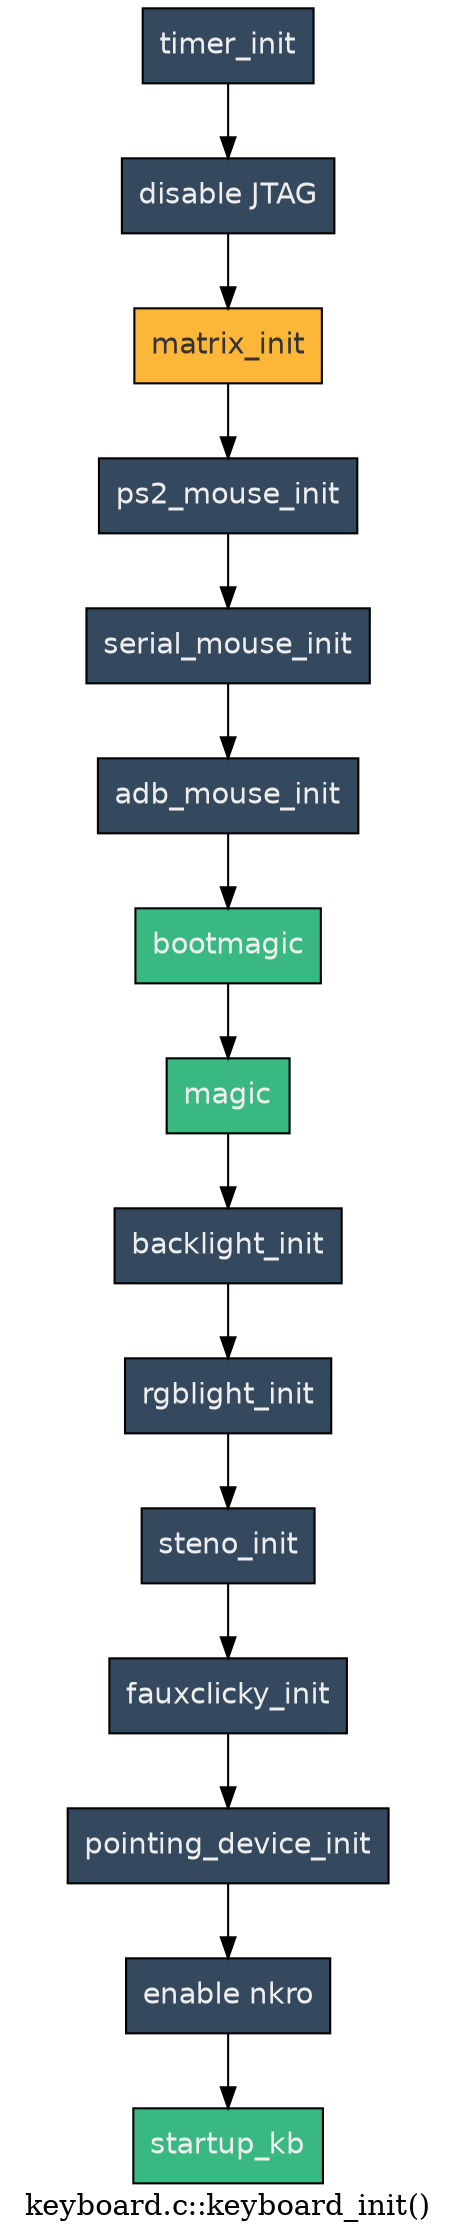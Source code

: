 digraph {
  node [shape=box,style=filled,fontcolor="#eeeeee",fillcolor="#34495D",fontname="helvetica"];
  "bootmagic" [fillcolor="#3ab882"]
  "magic" [fillcolor="#3ab882"]
  "startup_kb" [fillcolor="#3ab882"]
  "matrix_init" [fillcolor="#fcb738", fontcolor="#333333"]
  label="keyboard.c::keyboard_init()";
  "timer_init" -> "disable JTAG";
  "disable JTAG" -> "matrix_init";
  "matrix_init" -> "ps2_mouse_init";
  "ps2_mouse_init" -> "serial_mouse_init";
  "serial_mouse_init" -> "adb_mouse_init";
  "adb_mouse_init" -> "bootmagic";
  "bootmagic" -> "magic";
  "magic" -> "backlight_init";
  "backlight_init" -> "rgblight_init";
  "rgblight_init" -> "steno_init";
  "steno_init" -> "fauxclicky_init";
  "fauxclicky_init" -> "pointing_device_init";
  "pointing_device_init" -> "enable nkro";
  "enable nkro" -> "startup_kb";
}
